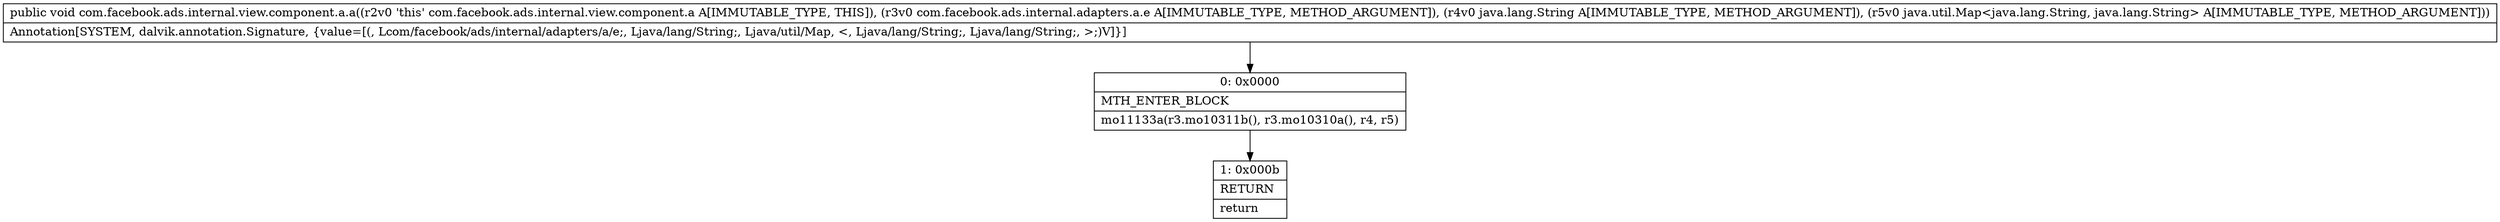 digraph "CFG forcom.facebook.ads.internal.view.component.a.a(Lcom\/facebook\/ads\/internal\/adapters\/a\/e;Ljava\/lang\/String;Ljava\/util\/Map;)V" {
Node_0 [shape=record,label="{0\:\ 0x0000|MTH_ENTER_BLOCK\l|mo11133a(r3.mo10311b(), r3.mo10310a(), r4, r5)\l}"];
Node_1 [shape=record,label="{1\:\ 0x000b|RETURN\l|return\l}"];
MethodNode[shape=record,label="{public void com.facebook.ads.internal.view.component.a.a((r2v0 'this' com.facebook.ads.internal.view.component.a A[IMMUTABLE_TYPE, THIS]), (r3v0 com.facebook.ads.internal.adapters.a.e A[IMMUTABLE_TYPE, METHOD_ARGUMENT]), (r4v0 java.lang.String A[IMMUTABLE_TYPE, METHOD_ARGUMENT]), (r5v0 java.util.Map\<java.lang.String, java.lang.String\> A[IMMUTABLE_TYPE, METHOD_ARGUMENT]))  | Annotation[SYSTEM, dalvik.annotation.Signature, \{value=[(, Lcom\/facebook\/ads\/internal\/adapters\/a\/e;, Ljava\/lang\/String;, Ljava\/util\/Map, \<, Ljava\/lang\/String;, Ljava\/lang\/String;, \>;)V]\}]\l}"];
MethodNode -> Node_0;
Node_0 -> Node_1;
}

